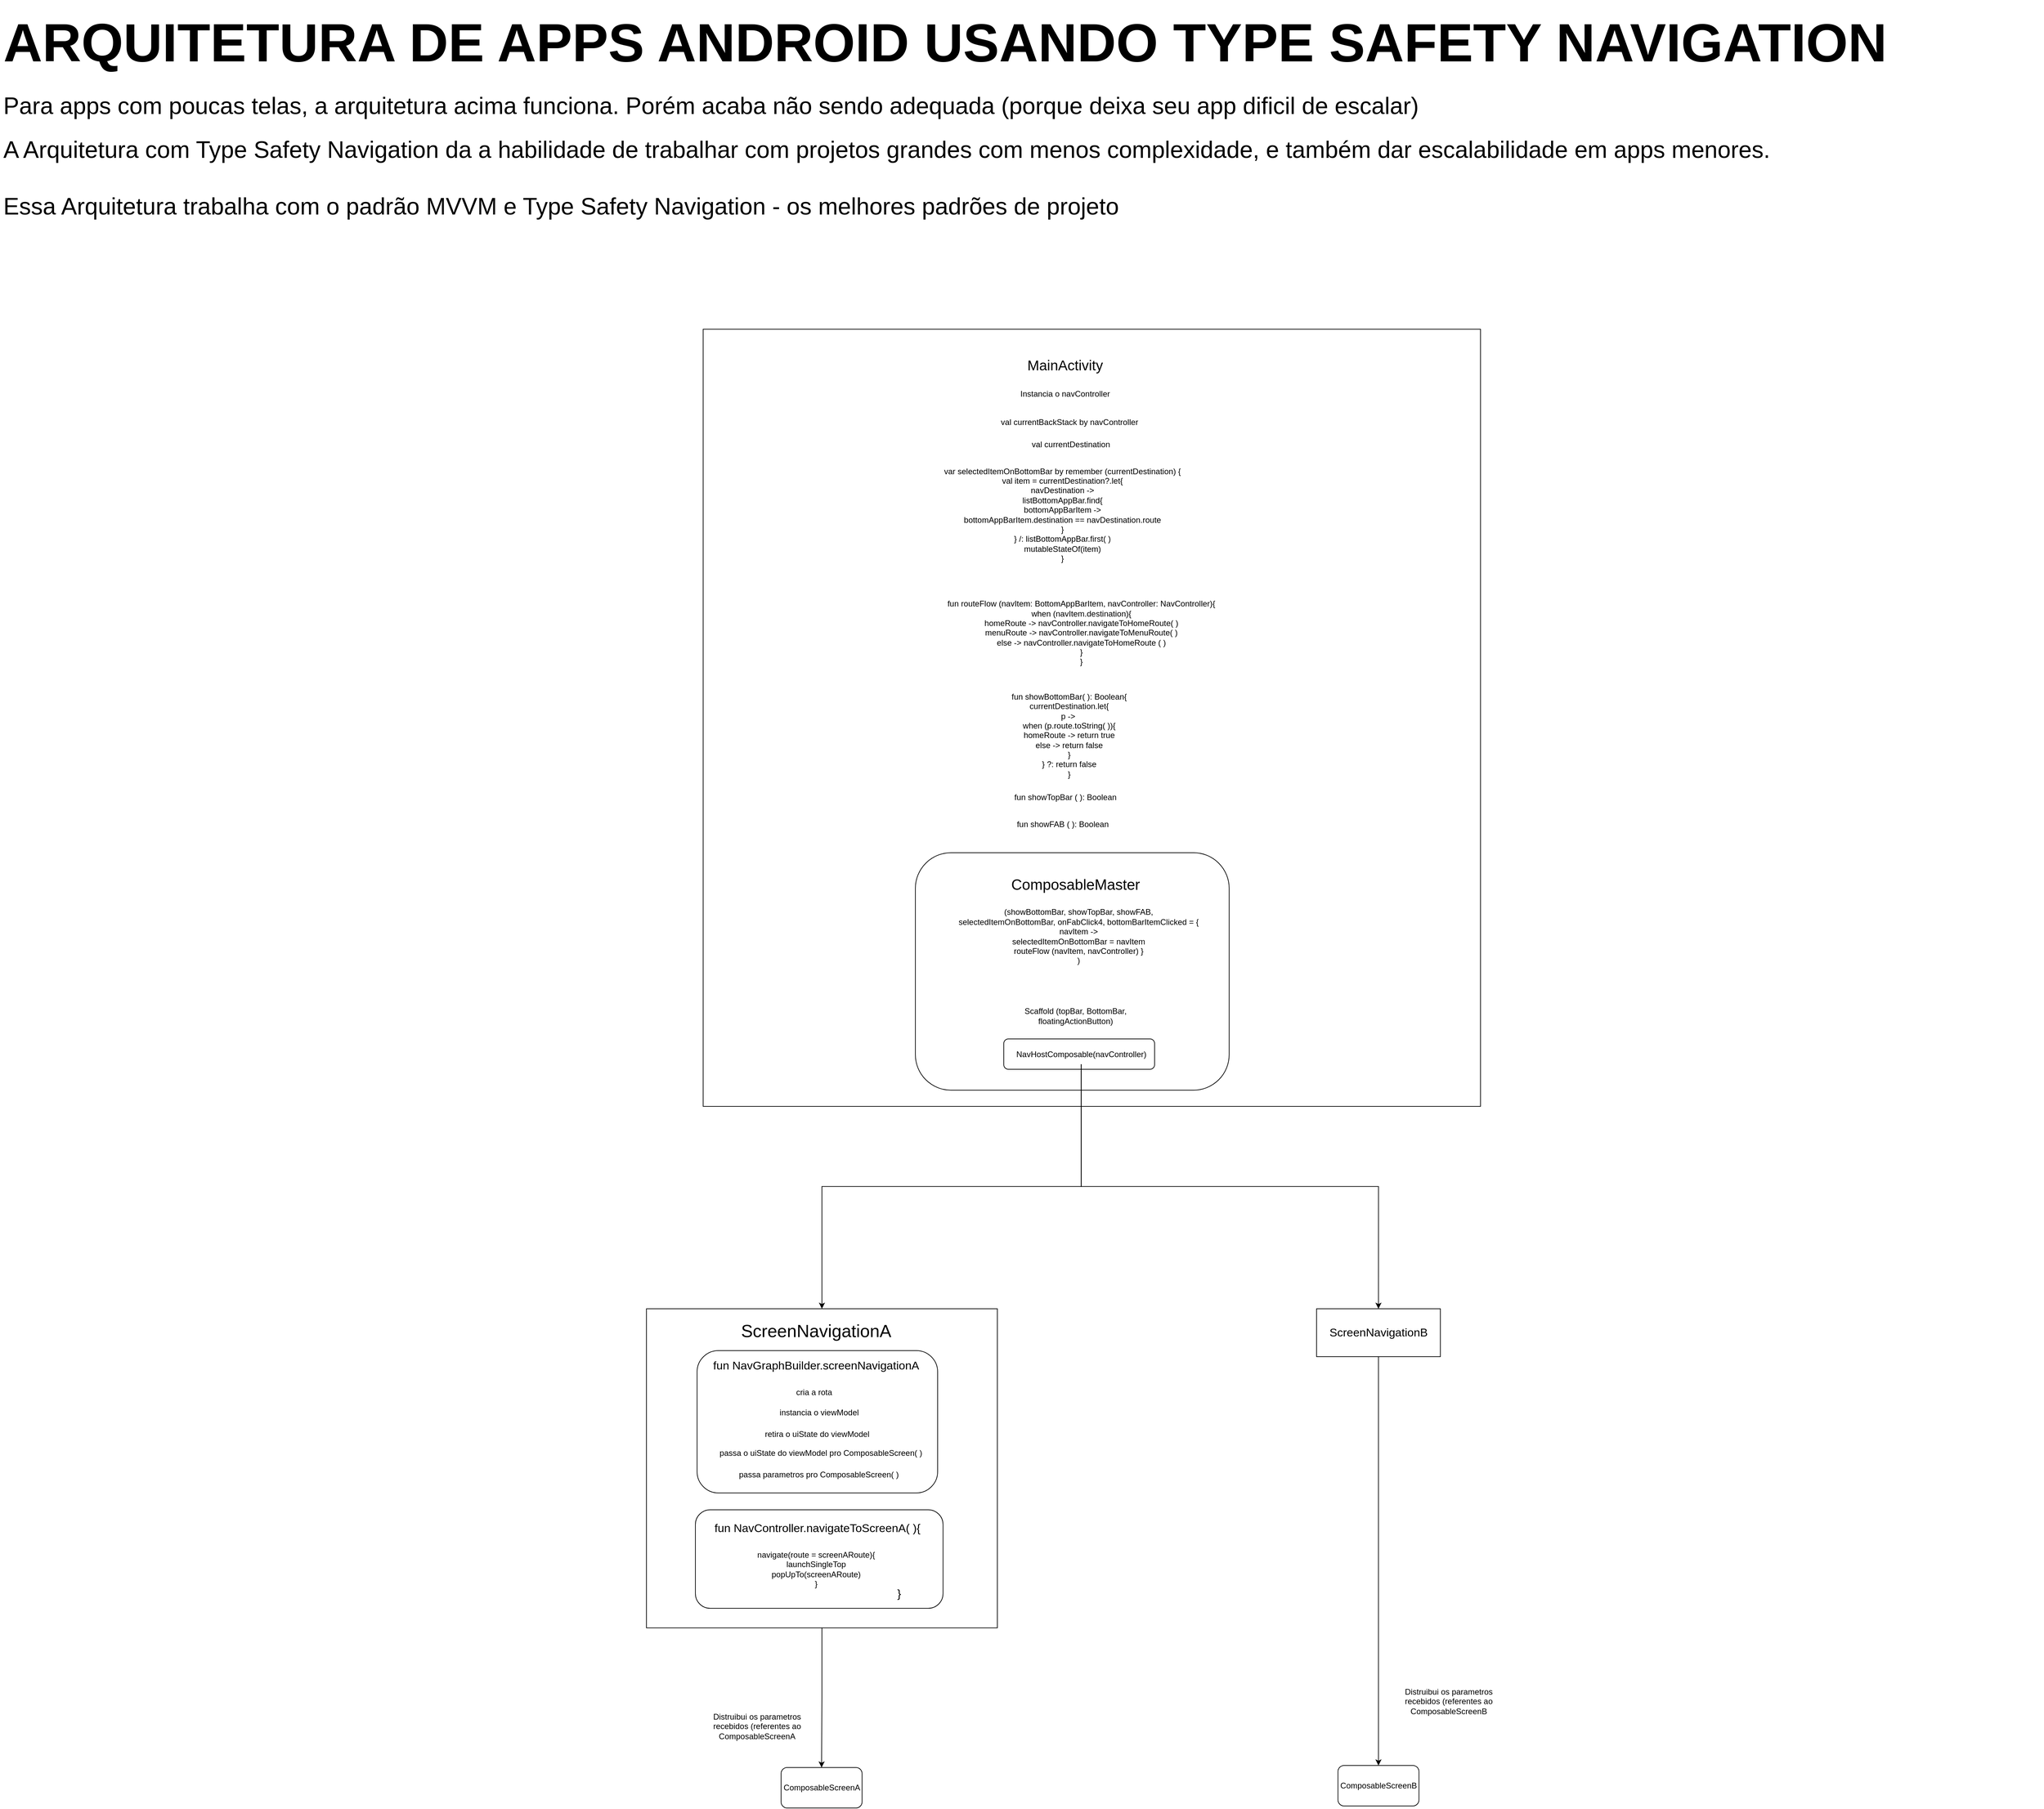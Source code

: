 <mxfile version="23.0.2" type="device">
  <diagram name="Página-1" id="XCRIaIfhg3DPeklE4WLR">
    <mxGraphModel dx="7170" dy="3695" grid="0" gridSize="10" guides="1" tooltips="1" connect="1" arrows="1" fold="1" page="0" pageScale="1" pageWidth="1169" pageHeight="827" math="0" shadow="0">
      <root>
        <mxCell id="0" />
        <mxCell id="1" parent="0" />
        <mxCell id="uSQLZHkYN2oA5soamM2N-1" value="" style="whiteSpace=wrap;html=1;aspect=fixed;" vertex="1" parent="1">
          <mxGeometry x="1199" y="616" width="1152" height="1152" as="geometry" />
        </mxCell>
        <mxCell id="uSQLZHkYN2oA5soamM2N-2" value="&lt;font style=&quot;font-size: 21px;&quot;&gt;MainActivity&lt;/font&gt;" style="text;html=1;strokeColor=none;fillColor=none;align=center;verticalAlign=middle;whiteSpace=wrap;rounded=0;" vertex="1" parent="1">
          <mxGeometry x="1637.75" y="649" width="195" height="40" as="geometry" />
        </mxCell>
        <mxCell id="uSQLZHkYN2oA5soamM2N-3" value="Distruibui os parametros recebidos (referentes ao ComposableScreenA" style="text;html=1;strokeColor=none;fillColor=none;align=center;verticalAlign=middle;whiteSpace=wrap;rounded=0;" vertex="1" parent="1">
          <mxGeometry x="1199" y="2672" width="160" height="30" as="geometry" />
        </mxCell>
        <mxCell id="uSQLZHkYN2oA5soamM2N-4" value="Distruibui os parametros recebidos (referentes ao ComposableScreenB" style="text;html=1;strokeColor=none;fillColor=none;align=center;verticalAlign=middle;whiteSpace=wrap;rounded=0;" vertex="1" parent="1">
          <mxGeometry x="2224" y="2635" width="160" height="30" as="geometry" />
        </mxCell>
        <mxCell id="uSQLZHkYN2oA5soamM2N-5" value="ComposableScreenA" style="whiteSpace=wrap;html=1;rounded=1;" vertex="1" parent="1">
          <mxGeometry x="1314.5" y="2748" width="120" height="60" as="geometry" />
        </mxCell>
        <mxCell id="uSQLZHkYN2oA5soamM2N-6" value="ComposableScreenB" style="whiteSpace=wrap;html=1;rounded=1;" vertex="1" parent="1">
          <mxGeometry x="2139.75" y="2745" width="120" height="60" as="geometry" />
        </mxCell>
        <mxCell id="uSQLZHkYN2oA5soamM2N-7" value="&lt;h1 style=&quot;&quot;&gt;&lt;span style=&quot;background-color: initial;&quot;&gt;&lt;font style=&quot;font-size: 80px;&quot;&gt;ARQUITETURA DE APPS ANDROID USANDO TYPE SAFETY NAVIGATION&lt;/font&gt;&lt;/span&gt;&lt;/h1&gt;&lt;h1 style=&quot;font-size: 35px;&quot;&gt;&lt;font style=&quot;font-size: 35px;&quot;&gt;&lt;span style=&quot;background-color: initial; font-weight: normal;&quot;&gt;Para apps com poucas telas, a arquitetura acima funciona. Porém acaba não sendo adequada (porque deixa seu app dificil de escalar)&lt;/span&gt;&lt;br&gt;&lt;/font&gt;&lt;/h1&gt;&lt;div style=&quot;font-size: 35px;&quot;&gt;&lt;span style=&quot;background-color: initial; font-weight: normal;&quot;&gt;&lt;font style=&quot;font-size: 35px;&quot;&gt;A Arquitetura com Type Safety Navigation da a habilidade de trabalhar com projetos grandes com menos complexidade, e também dar escalabilidade em apps menores.&lt;/font&gt;&lt;/span&gt;&lt;/div&gt;&lt;div style=&quot;font-size: 35px;&quot;&gt;&lt;span style=&quot;background-color: initial; font-weight: normal;&quot;&gt;&lt;font style=&quot;font-size: 35px;&quot;&gt;&lt;br&gt;&lt;/font&gt;&lt;/span&gt;&lt;/div&gt;&lt;div style=&quot;font-size: 35px;&quot;&gt;&lt;span style=&quot;background-color: initial; font-weight: normal;&quot;&gt;&lt;font style=&quot;font-size: 35px;&quot;&gt;Essa Arquitetura trabalha com o padrão MVVM e Type Safety Navigation - os melhores padrões de projeto&lt;/font&gt;&lt;/span&gt;&lt;/div&gt;" style="text;html=1;strokeColor=none;fillColor=none;spacing=5;spacingTop=-20;whiteSpace=wrap;overflow=hidden;rounded=0;" vertex="1" parent="1">
          <mxGeometry x="157" y="138" width="3028" height="417" as="geometry" />
        </mxCell>
        <mxCell id="uSQLZHkYN2oA5soamM2N-8" value="" style="rounded=1;whiteSpace=wrap;html=1;" vertex="1" parent="1">
          <mxGeometry x="1513.5" y="1392" width="465" height="352" as="geometry" />
        </mxCell>
        <mxCell id="uSQLZHkYN2oA5soamM2N-9" value="&lt;font style=&quot;font-size: 22px;&quot;&gt;ComposableMaster&lt;/font&gt;" style="text;html=1;strokeColor=none;fillColor=none;align=center;verticalAlign=middle;whiteSpace=wrap;rounded=0;" vertex="1" parent="1">
          <mxGeometry x="1565.25" y="1425" width="372" height="30" as="geometry" />
        </mxCell>
        <mxCell id="uSQLZHkYN2oA5soamM2N-10" value="Instancia o navController" style="text;html=1;strokeColor=none;fillColor=none;align=center;verticalAlign=middle;whiteSpace=wrap;rounded=0;" vertex="1" parent="1">
          <mxGeometry x="1590.5" y="697" width="288.5" height="30" as="geometry" />
        </mxCell>
        <mxCell id="uSQLZHkYN2oA5soamM2N-11" value="Scaffold (topBar, BottomBar, floatingActionButton)" style="text;html=1;strokeColor=none;fillColor=none;align=center;verticalAlign=middle;whiteSpace=wrap;rounded=0;" vertex="1" parent="1">
          <mxGeometry x="1645.25" y="1619" width="212" height="30" as="geometry" />
        </mxCell>
        <mxCell id="uSQLZHkYN2oA5soamM2N-12" value="" style="rounded=1;whiteSpace=wrap;html=1;" vertex="1" parent="1">
          <mxGeometry x="1644.5" y="1668" width="223.5" height="45" as="geometry" />
        </mxCell>
        <mxCell id="uSQLZHkYN2oA5soamM2N-13" style="edgeStyle=orthogonalEdgeStyle;rounded=0;orthogonalLoop=1;jettySize=auto;html=1;exitX=0.5;exitY=1;exitDx=0;exitDy=0;entryX=0.5;entryY=0;entryDx=0;entryDy=0;" edge="1" parent="1" source="uSQLZHkYN2oA5soamM2N-15" target="uSQLZHkYN2oA5soamM2N-25">
          <mxGeometry relative="1" as="geometry" />
        </mxCell>
        <mxCell id="uSQLZHkYN2oA5soamM2N-14" style="edgeStyle=orthogonalEdgeStyle;rounded=0;orthogonalLoop=1;jettySize=auto;html=1;exitX=0.5;exitY=1;exitDx=0;exitDy=0;entryX=0.5;entryY=0;entryDx=0;entryDy=0;" edge="1" parent="1" source="uSQLZHkYN2oA5soamM2N-15" target="uSQLZHkYN2oA5soamM2N-27">
          <mxGeometry relative="1" as="geometry" />
        </mxCell>
        <mxCell id="uSQLZHkYN2oA5soamM2N-15" value="NavHostComposable(navController)" style="text;html=1;strokeColor=none;fillColor=none;align=center;verticalAlign=middle;whiteSpace=wrap;rounded=0;" vertex="1" parent="1">
          <mxGeometry x="1663" y="1675.5" width="192.5" height="30" as="geometry" />
        </mxCell>
        <mxCell id="uSQLZHkYN2oA5soamM2N-16" value="val currentBackStack by navController" style="text;html=1;strokeColor=none;fillColor=none;align=center;verticalAlign=middle;whiteSpace=wrap;rounded=0;" vertex="1" parent="1">
          <mxGeometry x="1580.5" y="739" width="321.5" height="30" as="geometry" />
        </mxCell>
        <mxCell id="uSQLZHkYN2oA5soamM2N-17" value="val currentDestination" style="text;html=1;strokeColor=none;fillColor=none;align=center;verticalAlign=middle;whiteSpace=wrap;rounded=0;" vertex="1" parent="1">
          <mxGeometry x="1601.75" y="772" width="284" height="30" as="geometry" />
        </mxCell>
        <mxCell id="uSQLZHkYN2oA5soamM2N-18" value="var selectedItemOnBottomBar by remember (currentDestination) {&lt;br&gt;val item = currentDestination?.let{&lt;br&gt;navDestination -&amp;gt;&lt;br&gt;listBottomAppBar.find{&lt;br&gt;bottomAppBarItem -&amp;gt;&lt;br&gt;bottomAppBarItem.destination == navDestination.route&lt;br&gt;}&lt;br&gt;} /: listBottomAppBar.first( )&lt;br&gt;mutableStateOf(item)&lt;br&gt;}" style="text;html=1;strokeColor=none;fillColor=none;align=center;verticalAlign=middle;whiteSpace=wrap;rounded=0;" vertex="1" parent="1">
          <mxGeometry x="1539" y="805" width="385" height="171" as="geometry" />
        </mxCell>
        <mxCell id="uSQLZHkYN2oA5soamM2N-19" value="fun showBottomBar( ): Boolean{&lt;br&gt;currentDestination.let{&lt;br&gt;p -&amp;gt;&amp;nbsp;&lt;br&gt;when (p.route.toString( )){&lt;br&gt;homeRoute -&amp;gt; return true&lt;br&gt;else -&amp;gt; return false&lt;br&gt;}&lt;br&gt;} ?: return false&lt;br&gt;}" style="text;html=1;strokeColor=none;fillColor=none;align=center;verticalAlign=middle;whiteSpace=wrap;rounded=0;" vertex="1" parent="1">
          <mxGeometry x="1601.75" y="1140" width="279" height="155" as="geometry" />
        </mxCell>
        <mxCell id="uSQLZHkYN2oA5soamM2N-20" value="fun showTopBar ( ): Boolean" style="text;html=1;strokeColor=none;fillColor=none;align=center;verticalAlign=middle;whiteSpace=wrap;rounded=0;" vertex="1" parent="1">
          <mxGeometry x="1600" y="1295" width="272" height="30" as="geometry" />
        </mxCell>
        <mxCell id="uSQLZHkYN2oA5soamM2N-21" value="fun showFAB ( ): Boolean" style="text;html=1;strokeColor=none;fillColor=none;align=center;verticalAlign=middle;whiteSpace=wrap;rounded=0;" vertex="1" parent="1">
          <mxGeometry x="1612.5" y="1335" width="238" height="30" as="geometry" />
        </mxCell>
        <mxCell id="uSQLZHkYN2oA5soamM2N-22" value="(showBottomBar, showTopBar, showFAB, selectedItemOnBottomBar, onFabClick4, bottomBarItemClicked = {&lt;br&gt;navItem -&amp;gt;&lt;br&gt;selectedItemOnBottomBar&amp;nbsp;= navItem&lt;br&gt;routeFlow (navItem, navController) }&lt;br&gt;)" style="text;html=1;strokeColor=none;fillColor=none;align=center;verticalAlign=middle;whiteSpace=wrap;rounded=0;" vertex="1" parent="1">
          <mxGeometry x="1574.25" y="1466" width="363" height="100" as="geometry" />
        </mxCell>
        <mxCell id="uSQLZHkYN2oA5soamM2N-23" value="fun routeFlow (navItem: BottomAppBarItem, navController: NavController){&lt;br&gt;when (navItem.destination){&lt;br&gt;homeRoute -&amp;gt; navController.navigateToHomeRoute( )&lt;br&gt;menuRoute -&amp;gt; navController.navigateToMenuRoute( )&lt;br&gt;else -&amp;gt; navController.navigateToHomeRoute ( )&lt;br&gt;}&lt;br&gt;}" style="text;html=1;strokeColor=none;fillColor=none;align=center;verticalAlign=middle;whiteSpace=wrap;rounded=0;" vertex="1" parent="1">
          <mxGeometry x="1482.75" y="1007" width="553" height="118" as="geometry" />
        </mxCell>
        <mxCell id="uSQLZHkYN2oA5soamM2N-24" style="edgeStyle=orthogonalEdgeStyle;rounded=0;orthogonalLoop=1;jettySize=auto;html=1;exitX=0.5;exitY=1;exitDx=0;exitDy=0;entryX=0.5;entryY=0;entryDx=0;entryDy=0;" edge="1" parent="1" source="uSQLZHkYN2oA5soamM2N-25" target="uSQLZHkYN2oA5soamM2N-5">
          <mxGeometry relative="1" as="geometry" />
        </mxCell>
        <mxCell id="uSQLZHkYN2oA5soamM2N-25" value="" style="whiteSpace=wrap;html=1;" vertex="1" parent="1">
          <mxGeometry x="1115" y="2068" width="520" height="473" as="geometry" />
        </mxCell>
        <mxCell id="uSQLZHkYN2oA5soamM2N-26" style="edgeStyle=orthogonalEdgeStyle;rounded=0;orthogonalLoop=1;jettySize=auto;html=1;exitX=0.5;exitY=1;exitDx=0;exitDy=0;entryX=0.5;entryY=0;entryDx=0;entryDy=0;" edge="1" parent="1" source="uSQLZHkYN2oA5soamM2N-27" target="uSQLZHkYN2oA5soamM2N-6">
          <mxGeometry relative="1" as="geometry" />
        </mxCell>
        <mxCell id="uSQLZHkYN2oA5soamM2N-27" value="&lt;font style=&quot;font-size: 17px;&quot;&gt;ScreenNavigationB&lt;/font&gt;" style="whiteSpace=wrap;html=1;" vertex="1" parent="1">
          <mxGeometry x="2108" y="2068" width="183.5" height="71" as="geometry" />
        </mxCell>
        <mxCell id="uSQLZHkYN2oA5soamM2N-28" value="&lt;font style=&quot;font-size: 26px;&quot;&gt;ScreenNavigationA&lt;/font&gt;" style="text;html=1;strokeColor=none;fillColor=none;align=center;verticalAlign=middle;whiteSpace=wrap;rounded=0;" vertex="1" parent="1">
          <mxGeometry x="1292" y="2086" width="149" height="30" as="geometry" />
        </mxCell>
        <mxCell id="uSQLZHkYN2oA5soamM2N-29" value="" style="rounded=1;whiteSpace=wrap;html=1;" vertex="1" parent="1">
          <mxGeometry x="1190" y="2130" width="356.5" height="211" as="geometry" />
        </mxCell>
        <mxCell id="uSQLZHkYN2oA5soamM2N-30" value="&lt;font style=&quot;font-size: 17px;&quot;&gt;fun NavGraphBuilder.screenNavigationA&lt;/font&gt;" style="text;html=1;align=center;verticalAlign=middle;resizable=0;points=[];autosize=1;strokeColor=none;fillColor=none;" vertex="1" parent="1">
          <mxGeometry x="1204.5" y="2137" width="323" height="32" as="geometry" />
        </mxCell>
        <mxCell id="uSQLZHkYN2oA5soamM2N-31" value="cria a rota" style="text;html=1;strokeColor=none;fillColor=none;align=center;verticalAlign=middle;whiteSpace=wrap;rounded=0;" vertex="1" parent="1">
          <mxGeometry x="1289.5" y="2177" width="147" height="30" as="geometry" />
        </mxCell>
        <mxCell id="uSQLZHkYN2oA5soamM2N-32" value="instancia o viewModel" style="text;html=1;strokeColor=none;fillColor=none;align=center;verticalAlign=middle;whiteSpace=wrap;rounded=0;" vertex="1" parent="1">
          <mxGeometry x="1306.5" y="2207" width="128" height="30" as="geometry" />
        </mxCell>
        <mxCell id="uSQLZHkYN2oA5soamM2N-33" value="retira o uiState do viewModel" style="text;html=1;strokeColor=none;fillColor=none;align=center;verticalAlign=middle;whiteSpace=wrap;rounded=0;" vertex="1" parent="1">
          <mxGeometry x="1279.25" y="2239" width="178" height="30" as="geometry" />
        </mxCell>
        <mxCell id="uSQLZHkYN2oA5soamM2N-34" value="passa o uiState do viewModel pro ComposableScreen( )" style="text;html=1;align=center;verticalAlign=middle;resizable=0;points=[];autosize=1;strokeColor=none;fillColor=none;" vertex="1" parent="1">
          <mxGeometry x="1213.5" y="2269" width="318" height="26" as="geometry" />
        </mxCell>
        <mxCell id="uSQLZHkYN2oA5soamM2N-35" value="" style="rounded=1;whiteSpace=wrap;html=1;" vertex="1" parent="1">
          <mxGeometry x="1187.5" y="2366" width="367" height="146" as="geometry" />
        </mxCell>
        <mxCell id="uSQLZHkYN2oA5soamM2N-36" value="&lt;font style=&quot;font-size: 17px;&quot;&gt;fun NavController.navigateToScreenA( ){&lt;/font&gt;" style="text;html=1;align=center;verticalAlign=middle;resizable=0;points=[];autosize=1;strokeColor=none;fillColor=none;" vertex="1" parent="1">
          <mxGeometry x="1206.5" y="2378" width="323" height="32" as="geometry" />
        </mxCell>
        <mxCell id="uSQLZHkYN2oA5soamM2N-37" value="navigate(route = screenARoute){&lt;br&gt;launchSingleTop&lt;br&gt;popUpTo(screenARoute)&lt;br&gt;}" style="text;html=1;align=center;verticalAlign=middle;resizable=0;points=[];autosize=1;strokeColor=none;fillColor=none;" vertex="1" parent="1">
          <mxGeometry x="1270" y="2419" width="192" height="70" as="geometry" />
        </mxCell>
        <mxCell id="uSQLZHkYN2oA5soamM2N-38" value="&lt;font style=&quot;font-size: 17px;&quot;&gt;}&lt;/font&gt;" style="text;html=1;align=center;verticalAlign=middle;resizable=0;points=[];autosize=1;strokeColor=none;fillColor=none;" vertex="1" parent="1">
          <mxGeometry x="1476.5" y="2475" width="24" height="32" as="geometry" />
        </mxCell>
        <mxCell id="uSQLZHkYN2oA5soamM2N-39" value="passa parametros pro ComposableScreen( )" style="text;html=1;strokeColor=none;fillColor=none;align=center;verticalAlign=middle;whiteSpace=wrap;rounded=0;" vertex="1" parent="1">
          <mxGeometry x="1222.5" y="2299" width="295" height="30" as="geometry" />
        </mxCell>
      </root>
    </mxGraphModel>
  </diagram>
</mxfile>
